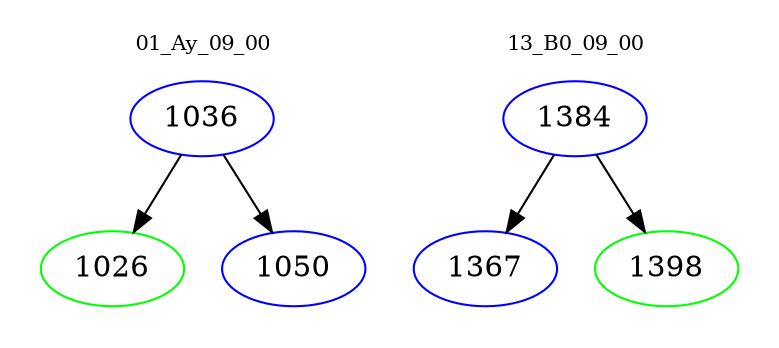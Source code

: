 digraph{
subgraph cluster_0 {
color = white
label = "01_Ay_09_00";
fontsize=10;
T0_1036 [label="1036", color="blue"]
T0_1036 -> T0_1026 [color="black"]
T0_1026 [label="1026", color="green"]
T0_1036 -> T0_1050 [color="black"]
T0_1050 [label="1050", color="blue"]
}
subgraph cluster_1 {
color = white
label = "13_B0_09_00";
fontsize=10;
T1_1384 [label="1384", color="blue"]
T1_1384 -> T1_1367 [color="black"]
T1_1367 [label="1367", color="blue"]
T1_1384 -> T1_1398 [color="black"]
T1_1398 [label="1398", color="green"]
}
}
